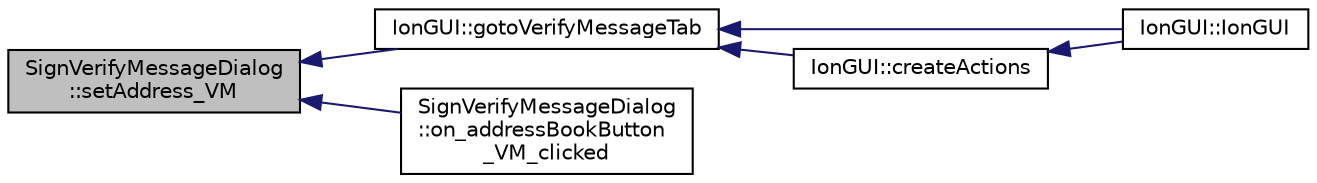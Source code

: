 digraph "SignVerifyMessageDialog::setAddress_VM"
{
  edge [fontname="Helvetica",fontsize="10",labelfontname="Helvetica",labelfontsize="10"];
  node [fontname="Helvetica",fontsize="10",shape=record];
  rankdir="LR";
  Node173 [label="SignVerifyMessageDialog\l::setAddress_VM",height=0.2,width=0.4,color="black", fillcolor="grey75", style="filled", fontcolor="black"];
  Node173 -> Node174 [dir="back",color="midnightblue",fontsize="10",style="solid",fontname="Helvetica"];
  Node174 [label="IonGUI::gotoVerifyMessageTab",height=0.2,width=0.4,color="black", fillcolor="white", style="filled",URL="$dc/d0b/class_ion_g_u_i.html#ada5cec309ba8b5580edb40bcb3258080",tooltip="Show Sign/Verify Message dialog and switch to verify message tab. "];
  Node174 -> Node175 [dir="back",color="midnightblue",fontsize="10",style="solid",fontname="Helvetica"];
  Node175 [label="IonGUI::IonGUI",height=0.2,width=0.4,color="black", fillcolor="white", style="filled",URL="$dc/d0b/class_ion_g_u_i.html#ad0e22e4901b039bcc987ef0328c8c5d4"];
  Node174 -> Node176 [dir="back",color="midnightblue",fontsize="10",style="solid",fontname="Helvetica"];
  Node176 [label="IonGUI::createActions",height=0.2,width=0.4,color="black", fillcolor="white", style="filled",URL="$dc/d0b/class_ion_g_u_i.html#a5a5e1c2fbc2fec3d925d654c61a8b252",tooltip="Create the main UI actions. "];
  Node176 -> Node175 [dir="back",color="midnightblue",fontsize="10",style="solid",fontname="Helvetica"];
  Node173 -> Node177 [dir="back",color="midnightblue",fontsize="10",style="solid",fontname="Helvetica"];
  Node177 [label="SignVerifyMessageDialog\l::on_addressBookButton\l_VM_clicked",height=0.2,width=0.4,color="black", fillcolor="white", style="filled",URL="$d1/d26/class_sign_verify_message_dialog.html#a90ceb00084c68da5e9c481ba0841d976"];
}
